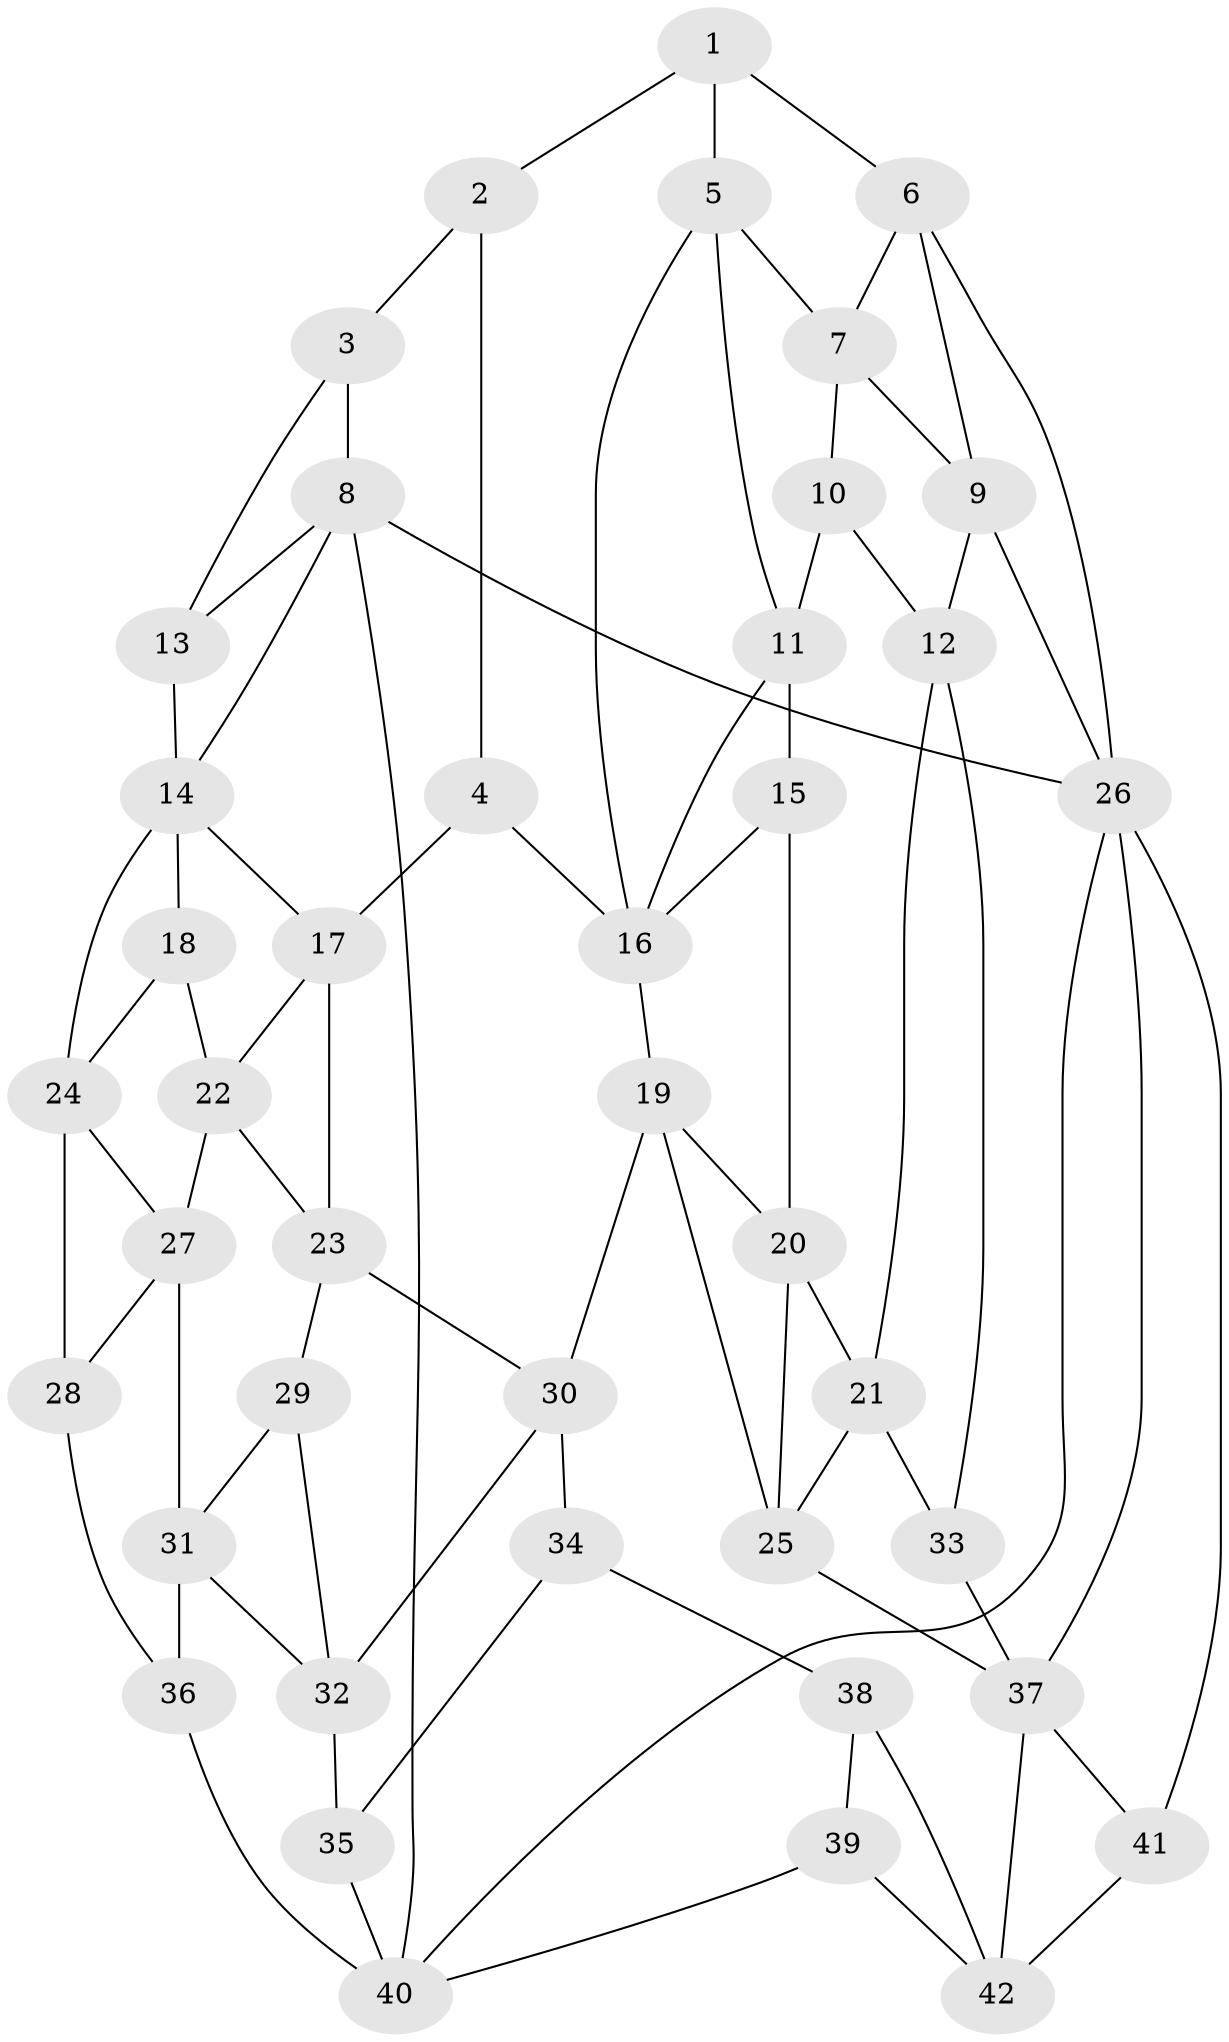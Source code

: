 // original degree distribution, {3: 0.019230769230769232, 4: 0.25, 6: 0.23076923076923078, 5: 0.5}
// Generated by graph-tools (version 1.1) at 2025/38/03/04/25 23:38:31]
// undirected, 42 vertices, 79 edges
graph export_dot {
  node [color=gray90,style=filled];
  1;
  2;
  3;
  4;
  5;
  6;
  7;
  8;
  9;
  10;
  11;
  12;
  13;
  14;
  15;
  16;
  17;
  18;
  19;
  20;
  21;
  22;
  23;
  24;
  25;
  26;
  27;
  28;
  29;
  30;
  31;
  32;
  33;
  34;
  35;
  36;
  37;
  38;
  39;
  40;
  41;
  42;
  1 -- 2 [weight=1.0];
  1 -- 5 [weight=1.0];
  1 -- 6 [weight=1.0];
  2 -- 3 [weight=1.0];
  2 -- 4 [weight=1.0];
  3 -- 8 [weight=1.0];
  3 -- 13 [weight=1.0];
  4 -- 16 [weight=2.0];
  4 -- 17 [weight=1.0];
  5 -- 7 [weight=1.0];
  5 -- 11 [weight=1.0];
  5 -- 16 [weight=1.0];
  6 -- 7 [weight=1.0];
  6 -- 9 [weight=1.0];
  6 -- 26 [weight=1.0];
  7 -- 9 [weight=1.0];
  7 -- 10 [weight=1.0];
  8 -- 13 [weight=1.0];
  8 -- 14 [weight=1.0];
  8 -- 26 [weight=1.0];
  8 -- 40 [weight=1.0];
  9 -- 12 [weight=1.0];
  9 -- 26 [weight=1.0];
  10 -- 11 [weight=1.0];
  10 -- 12 [weight=1.0];
  11 -- 15 [weight=1.0];
  11 -- 16 [weight=1.0];
  12 -- 21 [weight=1.0];
  12 -- 33 [weight=1.0];
  13 -- 14 [weight=2.0];
  14 -- 17 [weight=1.0];
  14 -- 18 [weight=1.0];
  14 -- 24 [weight=1.0];
  15 -- 16 [weight=1.0];
  15 -- 20 [weight=2.0];
  16 -- 19 [weight=1.0];
  17 -- 22 [weight=1.0];
  17 -- 23 [weight=1.0];
  18 -- 22 [weight=1.0];
  18 -- 24 [weight=1.0];
  19 -- 20 [weight=1.0];
  19 -- 25 [weight=1.0];
  19 -- 30 [weight=1.0];
  20 -- 21 [weight=1.0];
  20 -- 25 [weight=1.0];
  21 -- 25 [weight=1.0];
  21 -- 33 [weight=1.0];
  22 -- 23 [weight=1.0];
  22 -- 27 [weight=1.0];
  23 -- 29 [weight=1.0];
  23 -- 30 [weight=1.0];
  24 -- 27 [weight=1.0];
  24 -- 28 [weight=1.0];
  25 -- 37 [weight=1.0];
  26 -- 37 [weight=1.0];
  26 -- 40 [weight=1.0];
  26 -- 41 [weight=1.0];
  27 -- 28 [weight=1.0];
  27 -- 31 [weight=1.0];
  28 -- 36 [weight=2.0];
  29 -- 31 [weight=1.0];
  29 -- 32 [weight=1.0];
  30 -- 32 [weight=1.0];
  30 -- 34 [weight=1.0];
  31 -- 32 [weight=1.0];
  31 -- 36 [weight=1.0];
  32 -- 35 [weight=1.0];
  33 -- 37 [weight=2.0];
  34 -- 35 [weight=2.0];
  34 -- 38 [weight=1.0];
  35 -- 40 [weight=1.0];
  36 -- 40 [weight=2.0];
  37 -- 41 [weight=1.0];
  37 -- 42 [weight=1.0];
  38 -- 39 [weight=1.0];
  38 -- 42 [weight=2.0];
  39 -- 40 [weight=1.0];
  39 -- 42 [weight=1.0];
  41 -- 42 [weight=2.0];
}
